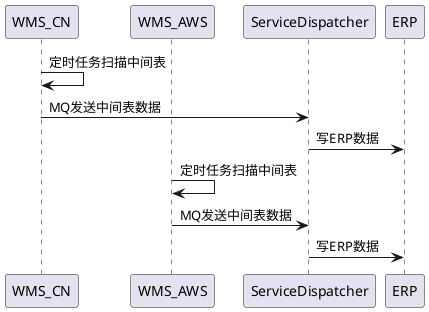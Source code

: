 @startuml
'OA -> ServiceDispatcher: 国内领料
'ServiceDispatcher -> WMS_CN: 包装并转发
'WMS_CN -> WMS_CN: 通用出库写ERP中间表
'OA -> ServiceDispatcher: 海外领料
'ServiceDispatcher -> WMS_AWS: 包装并转发
'WMS_CN -> WMS_CN: 通用出库写ERP中间表
participant WMS_CN
participant WMS_AWS
participant ServiceDispatcher
participant ServiceDispatcher
participant ERP

WMS_CN -> WMS_CN: 定时任务扫描中间表
WMS_CN -> ServiceDispatcher: MQ发送中间表数据
ServiceDispatcher->ERP:写ERP数据
WMS_AWS -> WMS_AWS: 定时任务扫描中间表
WMS_AWS -> ServiceDispatcher: MQ发送中间表数据
ServiceDispatcher->ERP:写ERP数据
@enduml